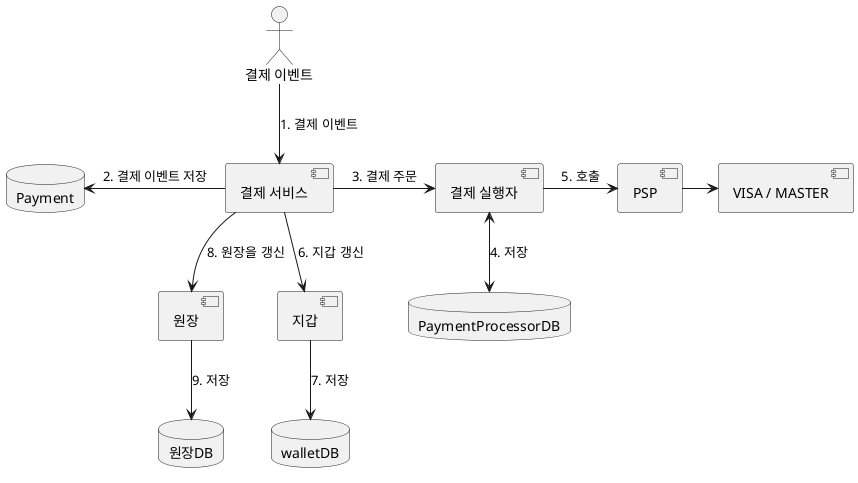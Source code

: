 @startuml
actor "결제 이벤트"
component "결제 서비스"
component "결제 실행자"
component 원장
component 지갑
component PSP
component "VISA / MASTER"
database Payment
database PaymentProcessorDB
database walletDB
database 원장DB
"결제 이벤트" -down-> "결제 서비스" : 1. 결제 이벤트
"결제 서비스" -left-> Payment : 2. 결제 이벤트 저장
"결제 서비스" -right-> "결제 실행자" : 3. 결제 주문
"결제 실행자" <-down-> PaymentProcessorDB : 4. 저장
"결제 실행자" -right-> PSP : 5. 호출
PSP -> "VISA / MASTER"
"결제 서비스" -down-> 지갑 : 6. 지갑 갱신
지갑 -down-> walletDB : 7. 저장
"결제 서비스" -down-> 원장 : 8. 원장을 갱신
원장 -down-> 원장DB : 9. 저장
@enduml